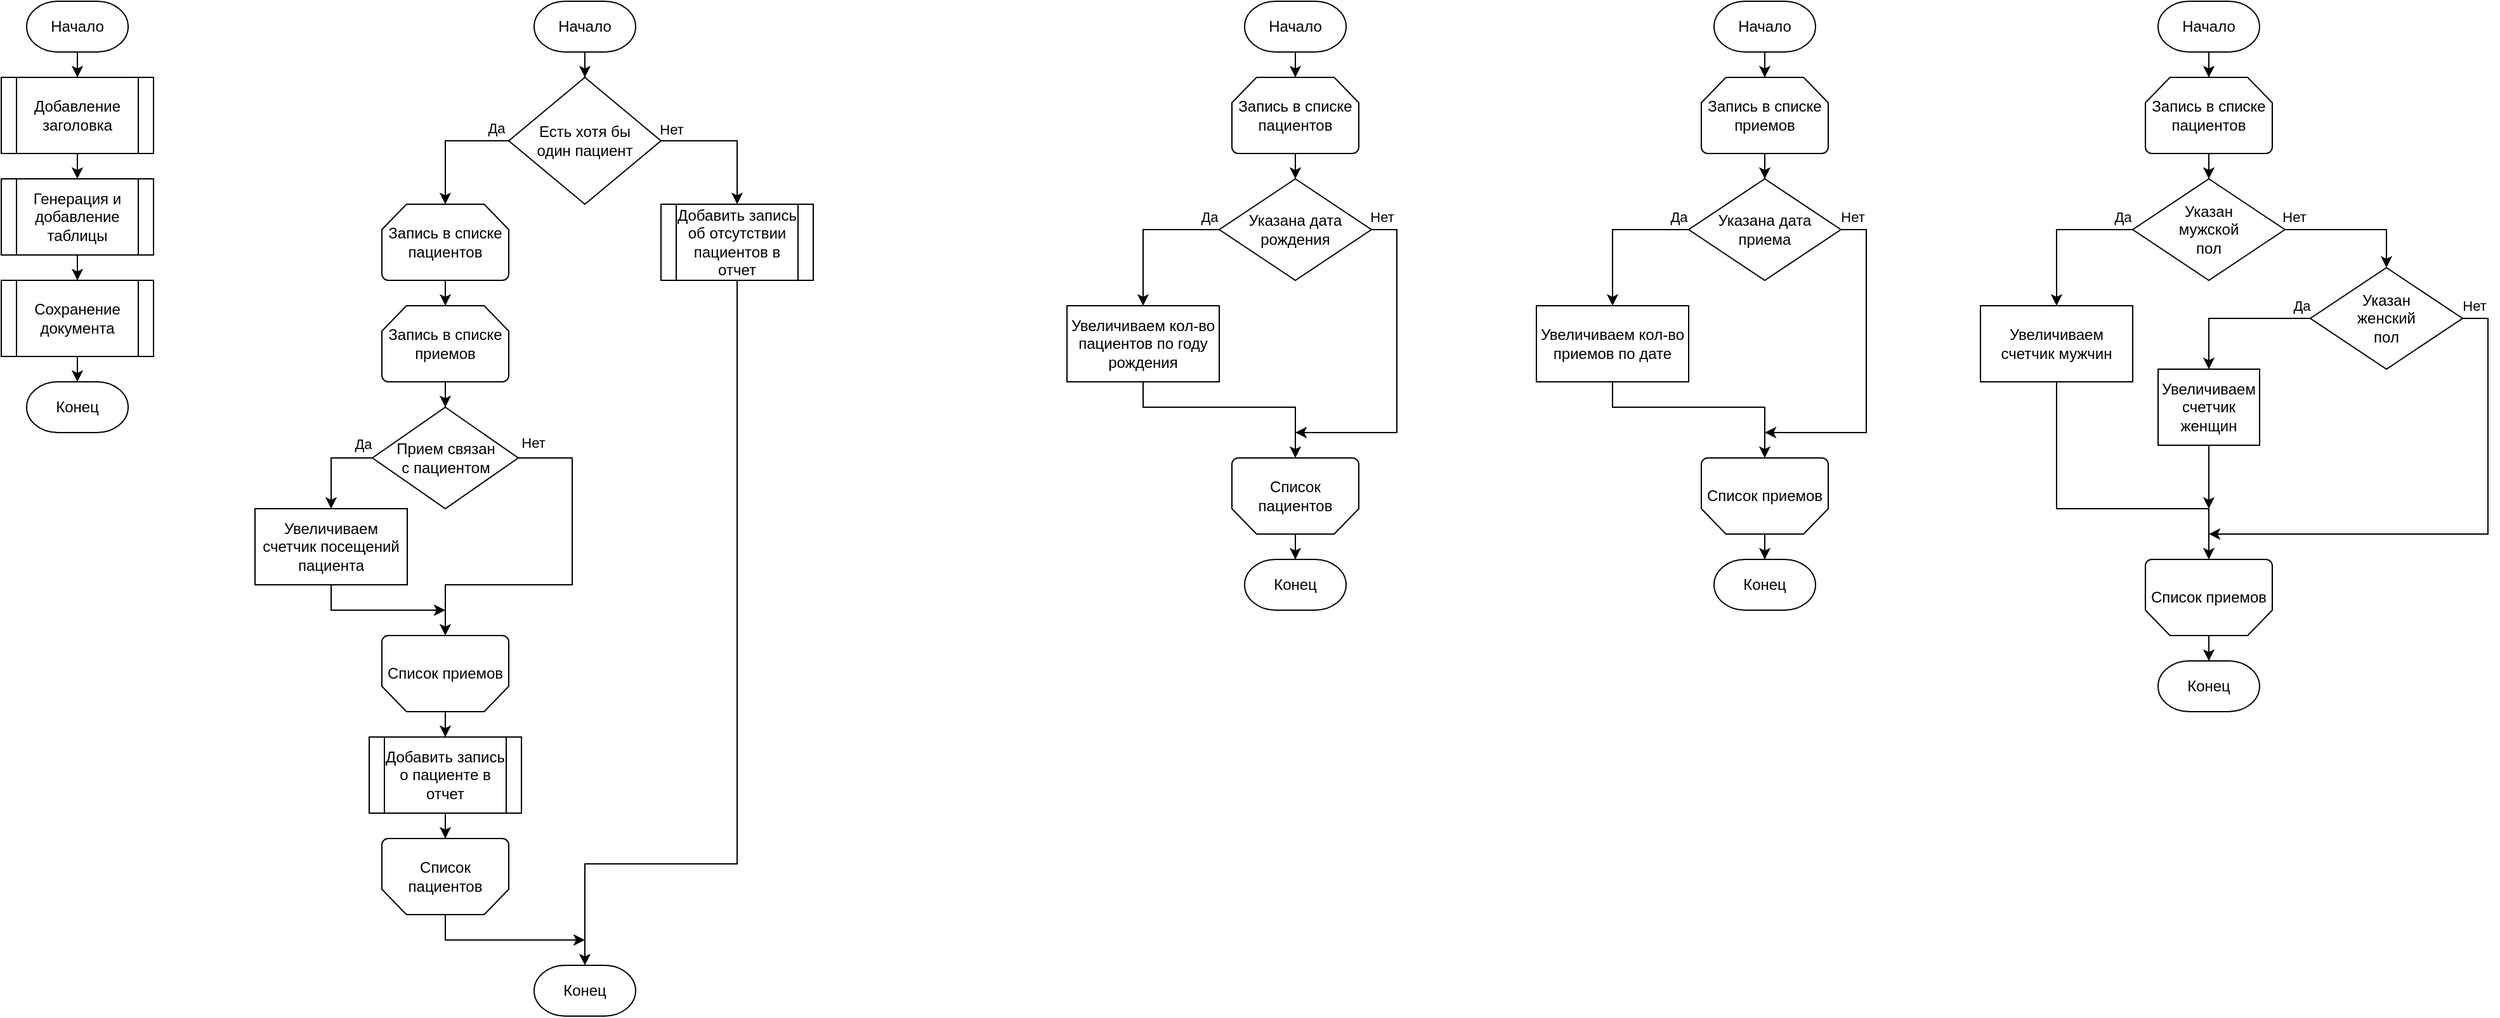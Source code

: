 <mxfile version="24.7.8">
  <diagram name="Страница — 1" id="R8XnnEVmH2Fg10V8Gqf3">
    <mxGraphModel dx="956" dy="605" grid="0" gridSize="10" guides="1" tooltips="1" connect="1" arrows="1" fold="1" page="1" pageScale="1" pageWidth="3300" pageHeight="4681" math="0" shadow="0">
      <root>
        <mxCell id="0" />
        <mxCell id="1" parent="0" />
        <mxCell id="p7ySesvMW-Rr2XsrZ5MS-8" style="edgeStyle=orthogonalEdgeStyle;rounded=0;orthogonalLoop=1;jettySize=auto;html=1;entryX=0.5;entryY=0;entryDx=0;entryDy=0;" edge="1" parent="1" source="p7ySesvMW-Rr2XsrZ5MS-1" target="p7ySesvMW-Rr2XsrZ5MS-3">
          <mxGeometry relative="1" as="geometry" />
        </mxCell>
        <mxCell id="p7ySesvMW-Rr2XsrZ5MS-1" value="Начало" style="strokeWidth=1;html=1;shape=mxgraph.flowchart.terminator;whiteSpace=wrap;" vertex="1" parent="1">
          <mxGeometry x="320" y="40" width="80" height="40" as="geometry" />
        </mxCell>
        <mxCell id="p7ySesvMW-Rr2XsrZ5MS-9" style="edgeStyle=orthogonalEdgeStyle;rounded=0;orthogonalLoop=1;jettySize=auto;html=1;entryX=0.5;entryY=0;entryDx=0;entryDy=0;" edge="1" parent="1" source="p7ySesvMW-Rr2XsrZ5MS-3" target="p7ySesvMW-Rr2XsrZ5MS-4">
          <mxGeometry relative="1" as="geometry" />
        </mxCell>
        <mxCell id="p7ySesvMW-Rr2XsrZ5MS-3" value="Добавление заголовка" style="shape=process;whiteSpace=wrap;html=1;backgroundOutline=1;" vertex="1" parent="1">
          <mxGeometry x="300" y="100" width="120" height="60" as="geometry" />
        </mxCell>
        <mxCell id="p7ySesvMW-Rr2XsrZ5MS-10" style="edgeStyle=orthogonalEdgeStyle;rounded=0;orthogonalLoop=1;jettySize=auto;html=1;entryX=0.5;entryY=0;entryDx=0;entryDy=0;" edge="1" parent="1" source="p7ySesvMW-Rr2XsrZ5MS-4" target="p7ySesvMW-Rr2XsrZ5MS-5">
          <mxGeometry relative="1" as="geometry" />
        </mxCell>
        <mxCell id="p7ySesvMW-Rr2XsrZ5MS-4" value="Генерация и добавление таблицы" style="shape=process;whiteSpace=wrap;html=1;backgroundOutline=1;" vertex="1" parent="1">
          <mxGeometry x="300" y="180" width="120" height="60" as="geometry" />
        </mxCell>
        <mxCell id="p7ySesvMW-Rr2XsrZ5MS-5" value="Сохранение документа" style="shape=process;whiteSpace=wrap;html=1;backgroundOutline=1;" vertex="1" parent="1">
          <mxGeometry x="300" y="260" width="120" height="60" as="geometry" />
        </mxCell>
        <mxCell id="p7ySesvMW-Rr2XsrZ5MS-6" value="Конец" style="strokeWidth=1;html=1;shape=mxgraph.flowchart.terminator;whiteSpace=wrap;" vertex="1" parent="1">
          <mxGeometry x="320" y="340" width="80" height="40" as="geometry" />
        </mxCell>
        <mxCell id="p7ySesvMW-Rr2XsrZ5MS-11" style="edgeStyle=orthogonalEdgeStyle;rounded=0;orthogonalLoop=1;jettySize=auto;html=1;entryX=0.5;entryY=0;entryDx=0;entryDy=0;entryPerimeter=0;" edge="1" parent="1" source="p7ySesvMW-Rr2XsrZ5MS-5" target="p7ySesvMW-Rr2XsrZ5MS-6">
          <mxGeometry relative="1" as="geometry" />
        </mxCell>
        <mxCell id="p7ySesvMW-Rr2XsrZ5MS-22" style="edgeStyle=orthogonalEdgeStyle;rounded=0;orthogonalLoop=1;jettySize=auto;html=1;entryX=0.5;entryY=0;entryDx=0;entryDy=0;" edge="1" parent="1" source="p7ySesvMW-Rr2XsrZ5MS-13" target="p7ySesvMW-Rr2XsrZ5MS-21">
          <mxGeometry relative="1" as="geometry" />
        </mxCell>
        <mxCell id="p7ySesvMW-Rr2XsrZ5MS-13" value="Начало" style="strokeWidth=1;html=1;shape=mxgraph.flowchart.terminator;whiteSpace=wrap;" vertex="1" parent="1">
          <mxGeometry x="720" y="40" width="80" height="40" as="geometry" />
        </mxCell>
        <mxCell id="p7ySesvMW-Rr2XsrZ5MS-24" style="edgeStyle=orthogonalEdgeStyle;rounded=0;orthogonalLoop=1;jettySize=auto;html=1;entryX=0.5;entryY=0;entryDx=0;entryDy=0;" edge="1" parent="1" source="p7ySesvMW-Rr2XsrZ5MS-21" target="p7ySesvMW-Rr2XsrZ5MS-23">
          <mxGeometry relative="1" as="geometry">
            <Array as="points">
              <mxPoint x="880" y="150" />
            </Array>
          </mxGeometry>
        </mxCell>
        <mxCell id="p7ySesvMW-Rr2XsrZ5MS-25" value="Нет" style="edgeLabel;html=1;align=center;verticalAlign=middle;resizable=0;points=[];" vertex="1" connectable="0" parent="p7ySesvMW-Rr2XsrZ5MS-24">
          <mxGeometry x="-0.764" relative="1" as="geometry">
            <mxPoint x="-5" y="-9" as="offset" />
          </mxGeometry>
        </mxCell>
        <mxCell id="p7ySesvMW-Rr2XsrZ5MS-21" value="Есть хотя бы&lt;div&gt;один пациент&lt;/div&gt;" style="rhombus;whiteSpace=wrap;html=1;" vertex="1" parent="1">
          <mxGeometry x="700" y="100" width="120" height="100" as="geometry" />
        </mxCell>
        <mxCell id="p7ySesvMW-Rr2XsrZ5MS-49" style="edgeStyle=orthogonalEdgeStyle;rounded=0;orthogonalLoop=1;jettySize=auto;html=1;" edge="1" parent="1" source="p7ySesvMW-Rr2XsrZ5MS-23">
          <mxGeometry relative="1" as="geometry">
            <mxPoint x="760" y="800" as="targetPoint" />
            <Array as="points">
              <mxPoint x="880" y="720" />
              <mxPoint x="760" y="720" />
            </Array>
          </mxGeometry>
        </mxCell>
        <mxCell id="p7ySesvMW-Rr2XsrZ5MS-23" value="Добавить запись об отсутствии пациентов в отчет" style="shape=process;whiteSpace=wrap;html=1;backgroundOutline=1;" vertex="1" parent="1">
          <mxGeometry x="820" y="200" width="120" height="60" as="geometry" />
        </mxCell>
        <mxCell id="p7ySesvMW-Rr2XsrZ5MS-27" value="Запись в списке пациентов" style="strokeWidth=1;html=1;shape=mxgraph.flowchart.loop_limit;whiteSpace=wrap;" vertex="1" parent="1">
          <mxGeometry x="600" y="200" width="100" height="60" as="geometry" />
        </mxCell>
        <mxCell id="p7ySesvMW-Rr2XsrZ5MS-28" style="edgeStyle=orthogonalEdgeStyle;rounded=0;orthogonalLoop=1;jettySize=auto;html=1;entryX=0.5;entryY=0;entryDx=0;entryDy=0;entryPerimeter=0;" edge="1" parent="1" source="p7ySesvMW-Rr2XsrZ5MS-21" target="p7ySesvMW-Rr2XsrZ5MS-27">
          <mxGeometry relative="1" as="geometry">
            <Array as="points">
              <mxPoint x="650" y="150" />
            </Array>
          </mxGeometry>
        </mxCell>
        <mxCell id="p7ySesvMW-Rr2XsrZ5MS-40" value="Да" style="edgeLabel;html=1;align=center;verticalAlign=middle;resizable=0;points=[];" vertex="1" connectable="0" parent="p7ySesvMW-Rr2XsrZ5MS-28">
          <mxGeometry x="-0.54" y="-1" relative="1" as="geometry">
            <mxPoint x="13" y="-9" as="offset" />
          </mxGeometry>
        </mxCell>
        <mxCell id="p7ySesvMW-Rr2XsrZ5MS-34" style="edgeStyle=orthogonalEdgeStyle;rounded=0;orthogonalLoop=1;jettySize=auto;html=1;entryX=0.5;entryY=0;entryDx=0;entryDy=0;" edge="1" parent="1" source="p7ySesvMW-Rr2XsrZ5MS-30" target="p7ySesvMW-Rr2XsrZ5MS-33">
          <mxGeometry relative="1" as="geometry" />
        </mxCell>
        <mxCell id="p7ySesvMW-Rr2XsrZ5MS-30" value="Запись в списке приемов" style="strokeWidth=1;html=1;shape=mxgraph.flowchart.loop_limit;whiteSpace=wrap;" vertex="1" parent="1">
          <mxGeometry x="600" y="280" width="100" height="60" as="geometry" />
        </mxCell>
        <mxCell id="p7ySesvMW-Rr2XsrZ5MS-31" style="edgeStyle=orthogonalEdgeStyle;rounded=0;orthogonalLoop=1;jettySize=auto;html=1;entryX=0.5;entryY=0;entryDx=0;entryDy=0;entryPerimeter=0;" edge="1" parent="1" source="p7ySesvMW-Rr2XsrZ5MS-27" target="p7ySesvMW-Rr2XsrZ5MS-30">
          <mxGeometry relative="1" as="geometry" />
        </mxCell>
        <mxCell id="p7ySesvMW-Rr2XsrZ5MS-36" style="edgeStyle=orthogonalEdgeStyle;rounded=0;orthogonalLoop=1;jettySize=auto;html=1;entryX=0.5;entryY=0;entryDx=0;entryDy=0;" edge="1" parent="1" source="p7ySesvMW-Rr2XsrZ5MS-33" target="p7ySesvMW-Rr2XsrZ5MS-35">
          <mxGeometry relative="1" as="geometry">
            <Array as="points">
              <mxPoint x="560" y="400" />
            </Array>
          </mxGeometry>
        </mxCell>
        <mxCell id="p7ySesvMW-Rr2XsrZ5MS-39" value="Да" style="edgeLabel;html=1;align=center;verticalAlign=middle;resizable=0;points=[];" vertex="1" connectable="0" parent="p7ySesvMW-Rr2XsrZ5MS-36">
          <mxGeometry x="-0.304" y="-1" relative="1" as="geometry">
            <mxPoint x="17" y="-10" as="offset" />
          </mxGeometry>
        </mxCell>
        <mxCell id="p7ySesvMW-Rr2XsrZ5MS-33" value="Прием связан&lt;div&gt;с пациентом&lt;/div&gt;" style="rhombus;whiteSpace=wrap;html=1;" vertex="1" parent="1">
          <mxGeometry x="592.5" y="360" width="115" height="80" as="geometry" />
        </mxCell>
        <mxCell id="p7ySesvMW-Rr2XsrZ5MS-43" style="edgeStyle=orthogonalEdgeStyle;rounded=0;orthogonalLoop=1;jettySize=auto;html=1;" edge="1" parent="1" source="p7ySesvMW-Rr2XsrZ5MS-35">
          <mxGeometry relative="1" as="geometry">
            <mxPoint x="650" y="520" as="targetPoint" />
            <Array as="points">
              <mxPoint x="560" y="520" />
            </Array>
          </mxGeometry>
        </mxCell>
        <mxCell id="p7ySesvMW-Rr2XsrZ5MS-35" value="Увеличиваем счетчик посещений пациента" style="rounded=0;whiteSpace=wrap;html=1;" vertex="1" parent="1">
          <mxGeometry x="500" y="440" width="120" height="60" as="geometry" />
        </mxCell>
        <mxCell id="p7ySesvMW-Rr2XsrZ5MS-45" style="edgeStyle=orthogonalEdgeStyle;rounded=0;orthogonalLoop=1;jettySize=auto;html=1;entryX=0.5;entryY=0;entryDx=0;entryDy=0;" edge="1" parent="1" source="p7ySesvMW-Rr2XsrZ5MS-37" target="p7ySesvMW-Rr2XsrZ5MS-44">
          <mxGeometry relative="1" as="geometry" />
        </mxCell>
        <mxCell id="p7ySesvMW-Rr2XsrZ5MS-37" value="Список приемов" style="strokeWidth=1;html=1;shape=mxgraph.flowchart.loop_limit;whiteSpace=wrap;direction=west;" vertex="1" parent="1">
          <mxGeometry x="600" y="540" width="100" height="60" as="geometry" />
        </mxCell>
        <mxCell id="p7ySesvMW-Rr2XsrZ5MS-38" value="Список пациентов" style="strokeWidth=1;html=1;shape=mxgraph.flowchart.loop_limit;whiteSpace=wrap;direction=west;" vertex="1" parent="1">
          <mxGeometry x="600" y="700" width="100" height="60" as="geometry" />
        </mxCell>
        <mxCell id="p7ySesvMW-Rr2XsrZ5MS-41" style="edgeStyle=orthogonalEdgeStyle;rounded=0;orthogonalLoop=1;jettySize=auto;html=1;entryX=0.5;entryY=1;entryDx=0;entryDy=0;entryPerimeter=0;" edge="1" parent="1" source="p7ySesvMW-Rr2XsrZ5MS-33" target="p7ySesvMW-Rr2XsrZ5MS-37">
          <mxGeometry relative="1" as="geometry">
            <Array as="points">
              <mxPoint x="750" y="400" />
              <mxPoint x="750" y="500" />
              <mxPoint x="650" y="500" />
            </Array>
          </mxGeometry>
        </mxCell>
        <mxCell id="p7ySesvMW-Rr2XsrZ5MS-42" value="Нет" style="edgeLabel;html=1;align=center;verticalAlign=middle;resizable=0;points=[];" vertex="1" connectable="0" parent="p7ySesvMW-Rr2XsrZ5MS-41">
          <mxGeometry x="-0.884" relative="1" as="geometry">
            <mxPoint x="-5" y="-12" as="offset" />
          </mxGeometry>
        </mxCell>
        <mxCell id="p7ySesvMW-Rr2XsrZ5MS-44" value="Добавить запись о пациенте в отчет" style="shape=process;whiteSpace=wrap;html=1;backgroundOutline=1;" vertex="1" parent="1">
          <mxGeometry x="590" y="620" width="120" height="60" as="geometry" />
        </mxCell>
        <mxCell id="p7ySesvMW-Rr2XsrZ5MS-46" style="edgeStyle=orthogonalEdgeStyle;rounded=0;orthogonalLoop=1;jettySize=auto;html=1;entryX=0.5;entryY=1;entryDx=0;entryDy=0;entryPerimeter=0;" edge="1" parent="1" source="p7ySesvMW-Rr2XsrZ5MS-44" target="p7ySesvMW-Rr2XsrZ5MS-38">
          <mxGeometry relative="1" as="geometry" />
        </mxCell>
        <mxCell id="p7ySesvMW-Rr2XsrZ5MS-47" value="Конец" style="strokeWidth=1;html=1;shape=mxgraph.flowchart.terminator;whiteSpace=wrap;" vertex="1" parent="1">
          <mxGeometry x="720" y="800" width="80" height="40" as="geometry" />
        </mxCell>
        <mxCell id="p7ySesvMW-Rr2XsrZ5MS-48" style="edgeStyle=orthogonalEdgeStyle;rounded=0;orthogonalLoop=1;jettySize=auto;html=1;" edge="1" parent="1" source="p7ySesvMW-Rr2XsrZ5MS-38">
          <mxGeometry relative="1" as="geometry">
            <mxPoint x="760" y="780" as="targetPoint" />
            <Array as="points">
              <mxPoint x="650" y="780" />
              <mxPoint x="760" y="780" />
            </Array>
          </mxGeometry>
        </mxCell>
        <mxCell id="p7ySesvMW-Rr2XsrZ5MS-50" value="Начало" style="strokeWidth=1;html=1;shape=mxgraph.flowchart.terminator;whiteSpace=wrap;" vertex="1" parent="1">
          <mxGeometry x="1280" y="40" width="80" height="40" as="geometry" />
        </mxCell>
        <mxCell id="p7ySesvMW-Rr2XsrZ5MS-54" style="edgeStyle=orthogonalEdgeStyle;rounded=0;orthogonalLoop=1;jettySize=auto;html=1;entryX=0.5;entryY=0;entryDx=0;entryDy=0;" edge="1" parent="1" source="p7ySesvMW-Rr2XsrZ5MS-51" target="p7ySesvMW-Rr2XsrZ5MS-53">
          <mxGeometry relative="1" as="geometry" />
        </mxCell>
        <mxCell id="p7ySesvMW-Rr2XsrZ5MS-51" value="Запись в списке пациентов" style="strokeWidth=1;html=1;shape=mxgraph.flowchart.loop_limit;whiteSpace=wrap;" vertex="1" parent="1">
          <mxGeometry x="1270" y="100" width="100" height="60" as="geometry" />
        </mxCell>
        <mxCell id="p7ySesvMW-Rr2XsrZ5MS-52" style="edgeStyle=orthogonalEdgeStyle;rounded=0;orthogonalLoop=1;jettySize=auto;html=1;entryX=0.5;entryY=0;entryDx=0;entryDy=0;entryPerimeter=0;" edge="1" parent="1" source="p7ySesvMW-Rr2XsrZ5MS-50" target="p7ySesvMW-Rr2XsrZ5MS-51">
          <mxGeometry relative="1" as="geometry" />
        </mxCell>
        <mxCell id="p7ySesvMW-Rr2XsrZ5MS-56" style="edgeStyle=orthogonalEdgeStyle;rounded=0;orthogonalLoop=1;jettySize=auto;html=1;entryX=0.5;entryY=0;entryDx=0;entryDy=0;" edge="1" parent="1" source="p7ySesvMW-Rr2XsrZ5MS-53" target="p7ySesvMW-Rr2XsrZ5MS-55">
          <mxGeometry relative="1" as="geometry">
            <Array as="points">
              <mxPoint x="1200" y="220" />
            </Array>
          </mxGeometry>
        </mxCell>
        <mxCell id="p7ySesvMW-Rr2XsrZ5MS-57" value="Да" style="edgeLabel;html=1;align=center;verticalAlign=middle;resizable=0;points=[];" vertex="1" connectable="0" parent="p7ySesvMW-Rr2XsrZ5MS-56">
          <mxGeometry x="-0.793" y="1" relative="1" as="geometry">
            <mxPoint x="4" y="-11" as="offset" />
          </mxGeometry>
        </mxCell>
        <mxCell id="p7ySesvMW-Rr2XsrZ5MS-60" style="edgeStyle=orthogonalEdgeStyle;rounded=0;orthogonalLoop=1;jettySize=auto;html=1;" edge="1" parent="1" source="p7ySesvMW-Rr2XsrZ5MS-53">
          <mxGeometry relative="1" as="geometry">
            <mxPoint x="1320" y="380" as="targetPoint" />
            <Array as="points">
              <mxPoint x="1400" y="220" />
              <mxPoint x="1400" y="380" />
              <mxPoint x="1320" y="380" />
            </Array>
          </mxGeometry>
        </mxCell>
        <mxCell id="p7ySesvMW-Rr2XsrZ5MS-99" value="Нет" style="edgeLabel;html=1;align=center;verticalAlign=middle;resizable=0;points=[];" vertex="1" connectable="0" parent="p7ySesvMW-Rr2XsrZ5MS-60">
          <mxGeometry x="-0.959" y="2" relative="1" as="geometry">
            <mxPoint x="2" y="-8" as="offset" />
          </mxGeometry>
        </mxCell>
        <mxCell id="p7ySesvMW-Rr2XsrZ5MS-53" value="Указана дата рождения" style="rhombus;whiteSpace=wrap;html=1;" vertex="1" parent="1">
          <mxGeometry x="1260" y="180" width="120" height="80" as="geometry" />
        </mxCell>
        <mxCell id="p7ySesvMW-Rr2XsrZ5MS-55" value="Увеличиваем кол-во пациентов по году рождения" style="rounded=0;whiteSpace=wrap;html=1;" vertex="1" parent="1">
          <mxGeometry x="1140" y="280" width="120" height="60" as="geometry" />
        </mxCell>
        <mxCell id="p7ySesvMW-Rr2XsrZ5MS-58" value="Список пациентов" style="strokeWidth=1;html=1;shape=mxgraph.flowchart.loop_limit;whiteSpace=wrap;direction=west;" vertex="1" parent="1">
          <mxGeometry x="1270" y="400" width="100" height="60" as="geometry" />
        </mxCell>
        <mxCell id="p7ySesvMW-Rr2XsrZ5MS-59" style="edgeStyle=orthogonalEdgeStyle;rounded=0;orthogonalLoop=1;jettySize=auto;html=1;entryX=0.5;entryY=1;entryDx=0;entryDy=0;entryPerimeter=0;" edge="1" parent="1" source="p7ySesvMW-Rr2XsrZ5MS-55" target="p7ySesvMW-Rr2XsrZ5MS-58">
          <mxGeometry relative="1" as="geometry">
            <Array as="points">
              <mxPoint x="1200" y="360" />
              <mxPoint x="1320" y="360" />
            </Array>
          </mxGeometry>
        </mxCell>
        <mxCell id="p7ySesvMW-Rr2XsrZ5MS-61" value="Конец" style="strokeWidth=1;html=1;shape=mxgraph.flowchart.terminator;whiteSpace=wrap;" vertex="1" parent="1">
          <mxGeometry x="1280" y="480" width="80" height="40" as="geometry" />
        </mxCell>
        <mxCell id="p7ySesvMW-Rr2XsrZ5MS-62" style="edgeStyle=orthogonalEdgeStyle;rounded=0;orthogonalLoop=1;jettySize=auto;html=1;entryX=0.5;entryY=0;entryDx=0;entryDy=0;entryPerimeter=0;" edge="1" parent="1" source="p7ySesvMW-Rr2XsrZ5MS-58" target="p7ySesvMW-Rr2XsrZ5MS-61">
          <mxGeometry relative="1" as="geometry" />
        </mxCell>
        <mxCell id="p7ySesvMW-Rr2XsrZ5MS-64" value="Начало" style="strokeWidth=1;html=1;shape=mxgraph.flowchart.terminator;whiteSpace=wrap;" vertex="1" parent="1">
          <mxGeometry x="1650" y="40" width="80" height="40" as="geometry" />
        </mxCell>
        <mxCell id="p7ySesvMW-Rr2XsrZ5MS-65" style="edgeStyle=orthogonalEdgeStyle;rounded=0;orthogonalLoop=1;jettySize=auto;html=1;entryX=0.5;entryY=0;entryDx=0;entryDy=0;" edge="1" parent="1" source="p7ySesvMW-Rr2XsrZ5MS-66" target="p7ySesvMW-Rr2XsrZ5MS-71">
          <mxGeometry relative="1" as="geometry" />
        </mxCell>
        <mxCell id="p7ySesvMW-Rr2XsrZ5MS-66" value="Запись в списке приемов" style="strokeWidth=1;html=1;shape=mxgraph.flowchart.loop_limit;whiteSpace=wrap;" vertex="1" parent="1">
          <mxGeometry x="1640" y="100" width="100" height="60" as="geometry" />
        </mxCell>
        <mxCell id="p7ySesvMW-Rr2XsrZ5MS-67" style="edgeStyle=orthogonalEdgeStyle;rounded=0;orthogonalLoop=1;jettySize=auto;html=1;entryX=0.5;entryY=0;entryDx=0;entryDy=0;entryPerimeter=0;" edge="1" parent="1" source="p7ySesvMW-Rr2XsrZ5MS-64" target="p7ySesvMW-Rr2XsrZ5MS-66">
          <mxGeometry relative="1" as="geometry" />
        </mxCell>
        <mxCell id="p7ySesvMW-Rr2XsrZ5MS-68" style="edgeStyle=orthogonalEdgeStyle;rounded=0;orthogonalLoop=1;jettySize=auto;html=1;entryX=0.5;entryY=0;entryDx=0;entryDy=0;" edge="1" parent="1" source="p7ySesvMW-Rr2XsrZ5MS-71" target="p7ySesvMW-Rr2XsrZ5MS-72">
          <mxGeometry relative="1" as="geometry">
            <Array as="points">
              <mxPoint x="1570" y="220" />
            </Array>
          </mxGeometry>
        </mxCell>
        <mxCell id="p7ySesvMW-Rr2XsrZ5MS-69" value="Да" style="edgeLabel;html=1;align=center;verticalAlign=middle;resizable=0;points=[];" vertex="1" connectable="0" parent="p7ySesvMW-Rr2XsrZ5MS-68">
          <mxGeometry x="-0.793" y="1" relative="1" as="geometry">
            <mxPoint x="4" y="-11" as="offset" />
          </mxGeometry>
        </mxCell>
        <mxCell id="p7ySesvMW-Rr2XsrZ5MS-70" style="edgeStyle=orthogonalEdgeStyle;rounded=0;orthogonalLoop=1;jettySize=auto;html=1;" edge="1" parent="1" source="p7ySesvMW-Rr2XsrZ5MS-71">
          <mxGeometry relative="1" as="geometry">
            <mxPoint x="1690" y="380" as="targetPoint" />
            <Array as="points">
              <mxPoint x="1770" y="220" />
              <mxPoint x="1770" y="380" />
              <mxPoint x="1690" y="380" />
            </Array>
          </mxGeometry>
        </mxCell>
        <mxCell id="p7ySesvMW-Rr2XsrZ5MS-98" value="Нет" style="edgeLabel;html=1;align=center;verticalAlign=middle;resizable=0;points=[];" vertex="1" connectable="0" parent="p7ySesvMW-Rr2XsrZ5MS-70">
          <mxGeometry x="-0.923" relative="1" as="geometry">
            <mxPoint x="-1" y="-10" as="offset" />
          </mxGeometry>
        </mxCell>
        <mxCell id="p7ySesvMW-Rr2XsrZ5MS-71" value="Указана дата приема" style="rhombus;whiteSpace=wrap;html=1;" vertex="1" parent="1">
          <mxGeometry x="1630" y="180" width="120" height="80" as="geometry" />
        </mxCell>
        <mxCell id="p7ySesvMW-Rr2XsrZ5MS-72" value="Увеличиваем кол-во приемов по дате" style="rounded=0;whiteSpace=wrap;html=1;" vertex="1" parent="1">
          <mxGeometry x="1510" y="280" width="120" height="60" as="geometry" />
        </mxCell>
        <mxCell id="p7ySesvMW-Rr2XsrZ5MS-73" value="Список приемов" style="strokeWidth=1;html=1;shape=mxgraph.flowchart.loop_limit;whiteSpace=wrap;direction=west;" vertex="1" parent="1">
          <mxGeometry x="1640" y="400" width="100" height="60" as="geometry" />
        </mxCell>
        <mxCell id="p7ySesvMW-Rr2XsrZ5MS-74" style="edgeStyle=orthogonalEdgeStyle;rounded=0;orthogonalLoop=1;jettySize=auto;html=1;entryX=0.5;entryY=1;entryDx=0;entryDy=0;entryPerimeter=0;" edge="1" parent="1" source="p7ySesvMW-Rr2XsrZ5MS-72" target="p7ySesvMW-Rr2XsrZ5MS-73">
          <mxGeometry relative="1" as="geometry">
            <Array as="points">
              <mxPoint x="1570" y="360" />
              <mxPoint x="1690" y="360" />
            </Array>
          </mxGeometry>
        </mxCell>
        <mxCell id="p7ySesvMW-Rr2XsrZ5MS-75" value="Конец" style="strokeWidth=1;html=1;shape=mxgraph.flowchart.terminator;whiteSpace=wrap;" vertex="1" parent="1">
          <mxGeometry x="1650" y="480" width="80" height="40" as="geometry" />
        </mxCell>
        <mxCell id="p7ySesvMW-Rr2XsrZ5MS-76" style="edgeStyle=orthogonalEdgeStyle;rounded=0;orthogonalLoop=1;jettySize=auto;html=1;entryX=0.5;entryY=0;entryDx=0;entryDy=0;entryPerimeter=0;" edge="1" parent="1" source="p7ySesvMW-Rr2XsrZ5MS-73" target="p7ySesvMW-Rr2XsrZ5MS-75">
          <mxGeometry relative="1" as="geometry" />
        </mxCell>
        <mxCell id="p7ySesvMW-Rr2XsrZ5MS-77" value="Начало" style="strokeWidth=1;html=1;shape=mxgraph.flowchart.terminator;whiteSpace=wrap;" vertex="1" parent="1">
          <mxGeometry x="2000" y="40" width="80" height="40" as="geometry" />
        </mxCell>
        <mxCell id="p7ySesvMW-Rr2XsrZ5MS-78" style="edgeStyle=orthogonalEdgeStyle;rounded=0;orthogonalLoop=1;jettySize=auto;html=1;entryX=0.5;entryY=0;entryDx=0;entryDy=0;" edge="1" parent="1" source="p7ySesvMW-Rr2XsrZ5MS-79" target="p7ySesvMW-Rr2XsrZ5MS-84">
          <mxGeometry relative="1" as="geometry" />
        </mxCell>
        <mxCell id="p7ySesvMW-Rr2XsrZ5MS-79" value="Запись в списке пациентов" style="strokeWidth=1;html=1;shape=mxgraph.flowchart.loop_limit;whiteSpace=wrap;" vertex="1" parent="1">
          <mxGeometry x="1990" y="100" width="100" height="60" as="geometry" />
        </mxCell>
        <mxCell id="p7ySesvMW-Rr2XsrZ5MS-80" style="edgeStyle=orthogonalEdgeStyle;rounded=0;orthogonalLoop=1;jettySize=auto;html=1;entryX=0.5;entryY=0;entryDx=0;entryDy=0;entryPerimeter=0;" edge="1" parent="1" source="p7ySesvMW-Rr2XsrZ5MS-77" target="p7ySesvMW-Rr2XsrZ5MS-79">
          <mxGeometry relative="1" as="geometry" />
        </mxCell>
        <mxCell id="p7ySesvMW-Rr2XsrZ5MS-81" style="edgeStyle=orthogonalEdgeStyle;rounded=0;orthogonalLoop=1;jettySize=auto;html=1;entryX=0.5;entryY=0;entryDx=0;entryDy=0;" edge="1" parent="1" source="p7ySesvMW-Rr2XsrZ5MS-84" target="p7ySesvMW-Rr2XsrZ5MS-85">
          <mxGeometry relative="1" as="geometry">
            <Array as="points">
              <mxPoint x="1920" y="220" />
            </Array>
          </mxGeometry>
        </mxCell>
        <mxCell id="p7ySesvMW-Rr2XsrZ5MS-82" value="Да" style="edgeLabel;html=1;align=center;verticalAlign=middle;resizable=0;points=[];" vertex="1" connectable="0" parent="p7ySesvMW-Rr2XsrZ5MS-81">
          <mxGeometry x="-0.793" y="1" relative="1" as="geometry">
            <mxPoint x="4" y="-11" as="offset" />
          </mxGeometry>
        </mxCell>
        <mxCell id="p7ySesvMW-Rr2XsrZ5MS-83" style="edgeStyle=orthogonalEdgeStyle;rounded=0;orthogonalLoop=1;jettySize=auto;html=1;entryX=0.5;entryY=0;entryDx=0;entryDy=0;" edge="1" parent="1" source="p7ySesvMW-Rr2XsrZ5MS-84" target="p7ySesvMW-Rr2XsrZ5MS-90">
          <mxGeometry relative="1" as="geometry">
            <mxPoint x="2040" y="380" as="targetPoint" />
            <Array as="points">
              <mxPoint x="2180" y="220" />
            </Array>
          </mxGeometry>
        </mxCell>
        <mxCell id="p7ySesvMW-Rr2XsrZ5MS-94" value="Нет" style="edgeLabel;html=1;align=center;verticalAlign=middle;resizable=0;points=[];" vertex="1" connectable="0" parent="p7ySesvMW-Rr2XsrZ5MS-83">
          <mxGeometry x="-0.721" y="1" relative="1" as="geometry">
            <mxPoint x="-9" y="-9" as="offset" />
          </mxGeometry>
        </mxCell>
        <mxCell id="p7ySesvMW-Rr2XsrZ5MS-84" value="Указан&lt;div&gt;мужской&lt;div&gt;пол&lt;/div&gt;&lt;/div&gt;" style="rhombus;whiteSpace=wrap;html=1;" vertex="1" parent="1">
          <mxGeometry x="1980" y="180" width="120" height="80" as="geometry" />
        </mxCell>
        <mxCell id="p7ySesvMW-Rr2XsrZ5MS-85" value="Увеличиваем счетчик мужчин" style="rounded=0;whiteSpace=wrap;html=1;" vertex="1" parent="1">
          <mxGeometry x="1860" y="280" width="120" height="60" as="geometry" />
        </mxCell>
        <mxCell id="p7ySesvMW-Rr2XsrZ5MS-86" value="Список приемов" style="strokeWidth=1;html=1;shape=mxgraph.flowchart.loop_limit;whiteSpace=wrap;direction=west;" vertex="1" parent="1">
          <mxGeometry x="1990" y="480" width="100" height="60" as="geometry" />
        </mxCell>
        <mxCell id="p7ySesvMW-Rr2XsrZ5MS-87" style="edgeStyle=orthogonalEdgeStyle;rounded=0;orthogonalLoop=1;jettySize=auto;html=1;entryX=0.5;entryY=1;entryDx=0;entryDy=0;entryPerimeter=0;" edge="1" parent="1" source="p7ySesvMW-Rr2XsrZ5MS-85" target="p7ySesvMW-Rr2XsrZ5MS-86">
          <mxGeometry relative="1" as="geometry">
            <Array as="points">
              <mxPoint x="1920" y="440" />
              <mxPoint x="2040" y="440" />
            </Array>
          </mxGeometry>
        </mxCell>
        <mxCell id="p7ySesvMW-Rr2XsrZ5MS-88" value="Конец" style="strokeWidth=1;html=1;shape=mxgraph.flowchart.terminator;whiteSpace=wrap;" vertex="1" parent="1">
          <mxGeometry x="2000" y="560" width="80" height="40" as="geometry" />
        </mxCell>
        <mxCell id="p7ySesvMW-Rr2XsrZ5MS-89" style="edgeStyle=orthogonalEdgeStyle;rounded=0;orthogonalLoop=1;jettySize=auto;html=1;entryX=0.5;entryY=0;entryDx=0;entryDy=0;entryPerimeter=0;" edge="1" parent="1" source="p7ySesvMW-Rr2XsrZ5MS-86" target="p7ySesvMW-Rr2XsrZ5MS-88">
          <mxGeometry relative="1" as="geometry" />
        </mxCell>
        <mxCell id="p7ySesvMW-Rr2XsrZ5MS-92" style="edgeStyle=orthogonalEdgeStyle;rounded=0;orthogonalLoop=1;jettySize=auto;html=1;entryX=0.5;entryY=0;entryDx=0;entryDy=0;" edge="1" parent="1" source="p7ySesvMW-Rr2XsrZ5MS-90" target="p7ySesvMW-Rr2XsrZ5MS-91">
          <mxGeometry relative="1" as="geometry">
            <Array as="points">
              <mxPoint x="2040" y="290" />
            </Array>
          </mxGeometry>
        </mxCell>
        <mxCell id="p7ySesvMW-Rr2XsrZ5MS-96" value="Да" style="edgeLabel;html=1;align=center;verticalAlign=middle;resizable=0;points=[];" vertex="1" connectable="0" parent="p7ySesvMW-Rr2XsrZ5MS-92">
          <mxGeometry x="-0.4" relative="1" as="geometry">
            <mxPoint x="29" y="-10" as="offset" />
          </mxGeometry>
        </mxCell>
        <mxCell id="p7ySesvMW-Rr2XsrZ5MS-95" style="edgeStyle=orthogonalEdgeStyle;rounded=0;orthogonalLoop=1;jettySize=auto;html=1;" edge="1" parent="1" source="p7ySesvMW-Rr2XsrZ5MS-90">
          <mxGeometry relative="1" as="geometry">
            <mxPoint x="2040" y="460" as="targetPoint" />
            <Array as="points">
              <mxPoint x="2260" y="290" />
              <mxPoint x="2260" y="460" />
            </Array>
          </mxGeometry>
        </mxCell>
        <mxCell id="p7ySesvMW-Rr2XsrZ5MS-97" value="Нет" style="edgeLabel;html=1;align=center;verticalAlign=middle;resizable=0;points=[];" vertex="1" connectable="0" parent="p7ySesvMW-Rr2XsrZ5MS-95">
          <mxGeometry x="-0.955" relative="1" as="geometry">
            <mxPoint y="-10" as="offset" />
          </mxGeometry>
        </mxCell>
        <mxCell id="p7ySesvMW-Rr2XsrZ5MS-90" value="Указан&lt;div&gt;женский&lt;/div&gt;&lt;div&gt;пол&lt;/div&gt;" style="rhombus;whiteSpace=wrap;html=1;" vertex="1" parent="1">
          <mxGeometry x="2120" y="250" width="120" height="80" as="geometry" />
        </mxCell>
        <mxCell id="p7ySesvMW-Rr2XsrZ5MS-93" style="edgeStyle=orthogonalEdgeStyle;rounded=0;orthogonalLoop=1;jettySize=auto;html=1;" edge="1" parent="1" source="p7ySesvMW-Rr2XsrZ5MS-91">
          <mxGeometry relative="1" as="geometry">
            <mxPoint x="2040" y="440" as="targetPoint" />
          </mxGeometry>
        </mxCell>
        <mxCell id="p7ySesvMW-Rr2XsrZ5MS-91" value="Увеличиваем счетчик женщин" style="rounded=0;whiteSpace=wrap;html=1;" vertex="1" parent="1">
          <mxGeometry x="2000" y="330" width="80" height="60" as="geometry" />
        </mxCell>
      </root>
    </mxGraphModel>
  </diagram>
</mxfile>
